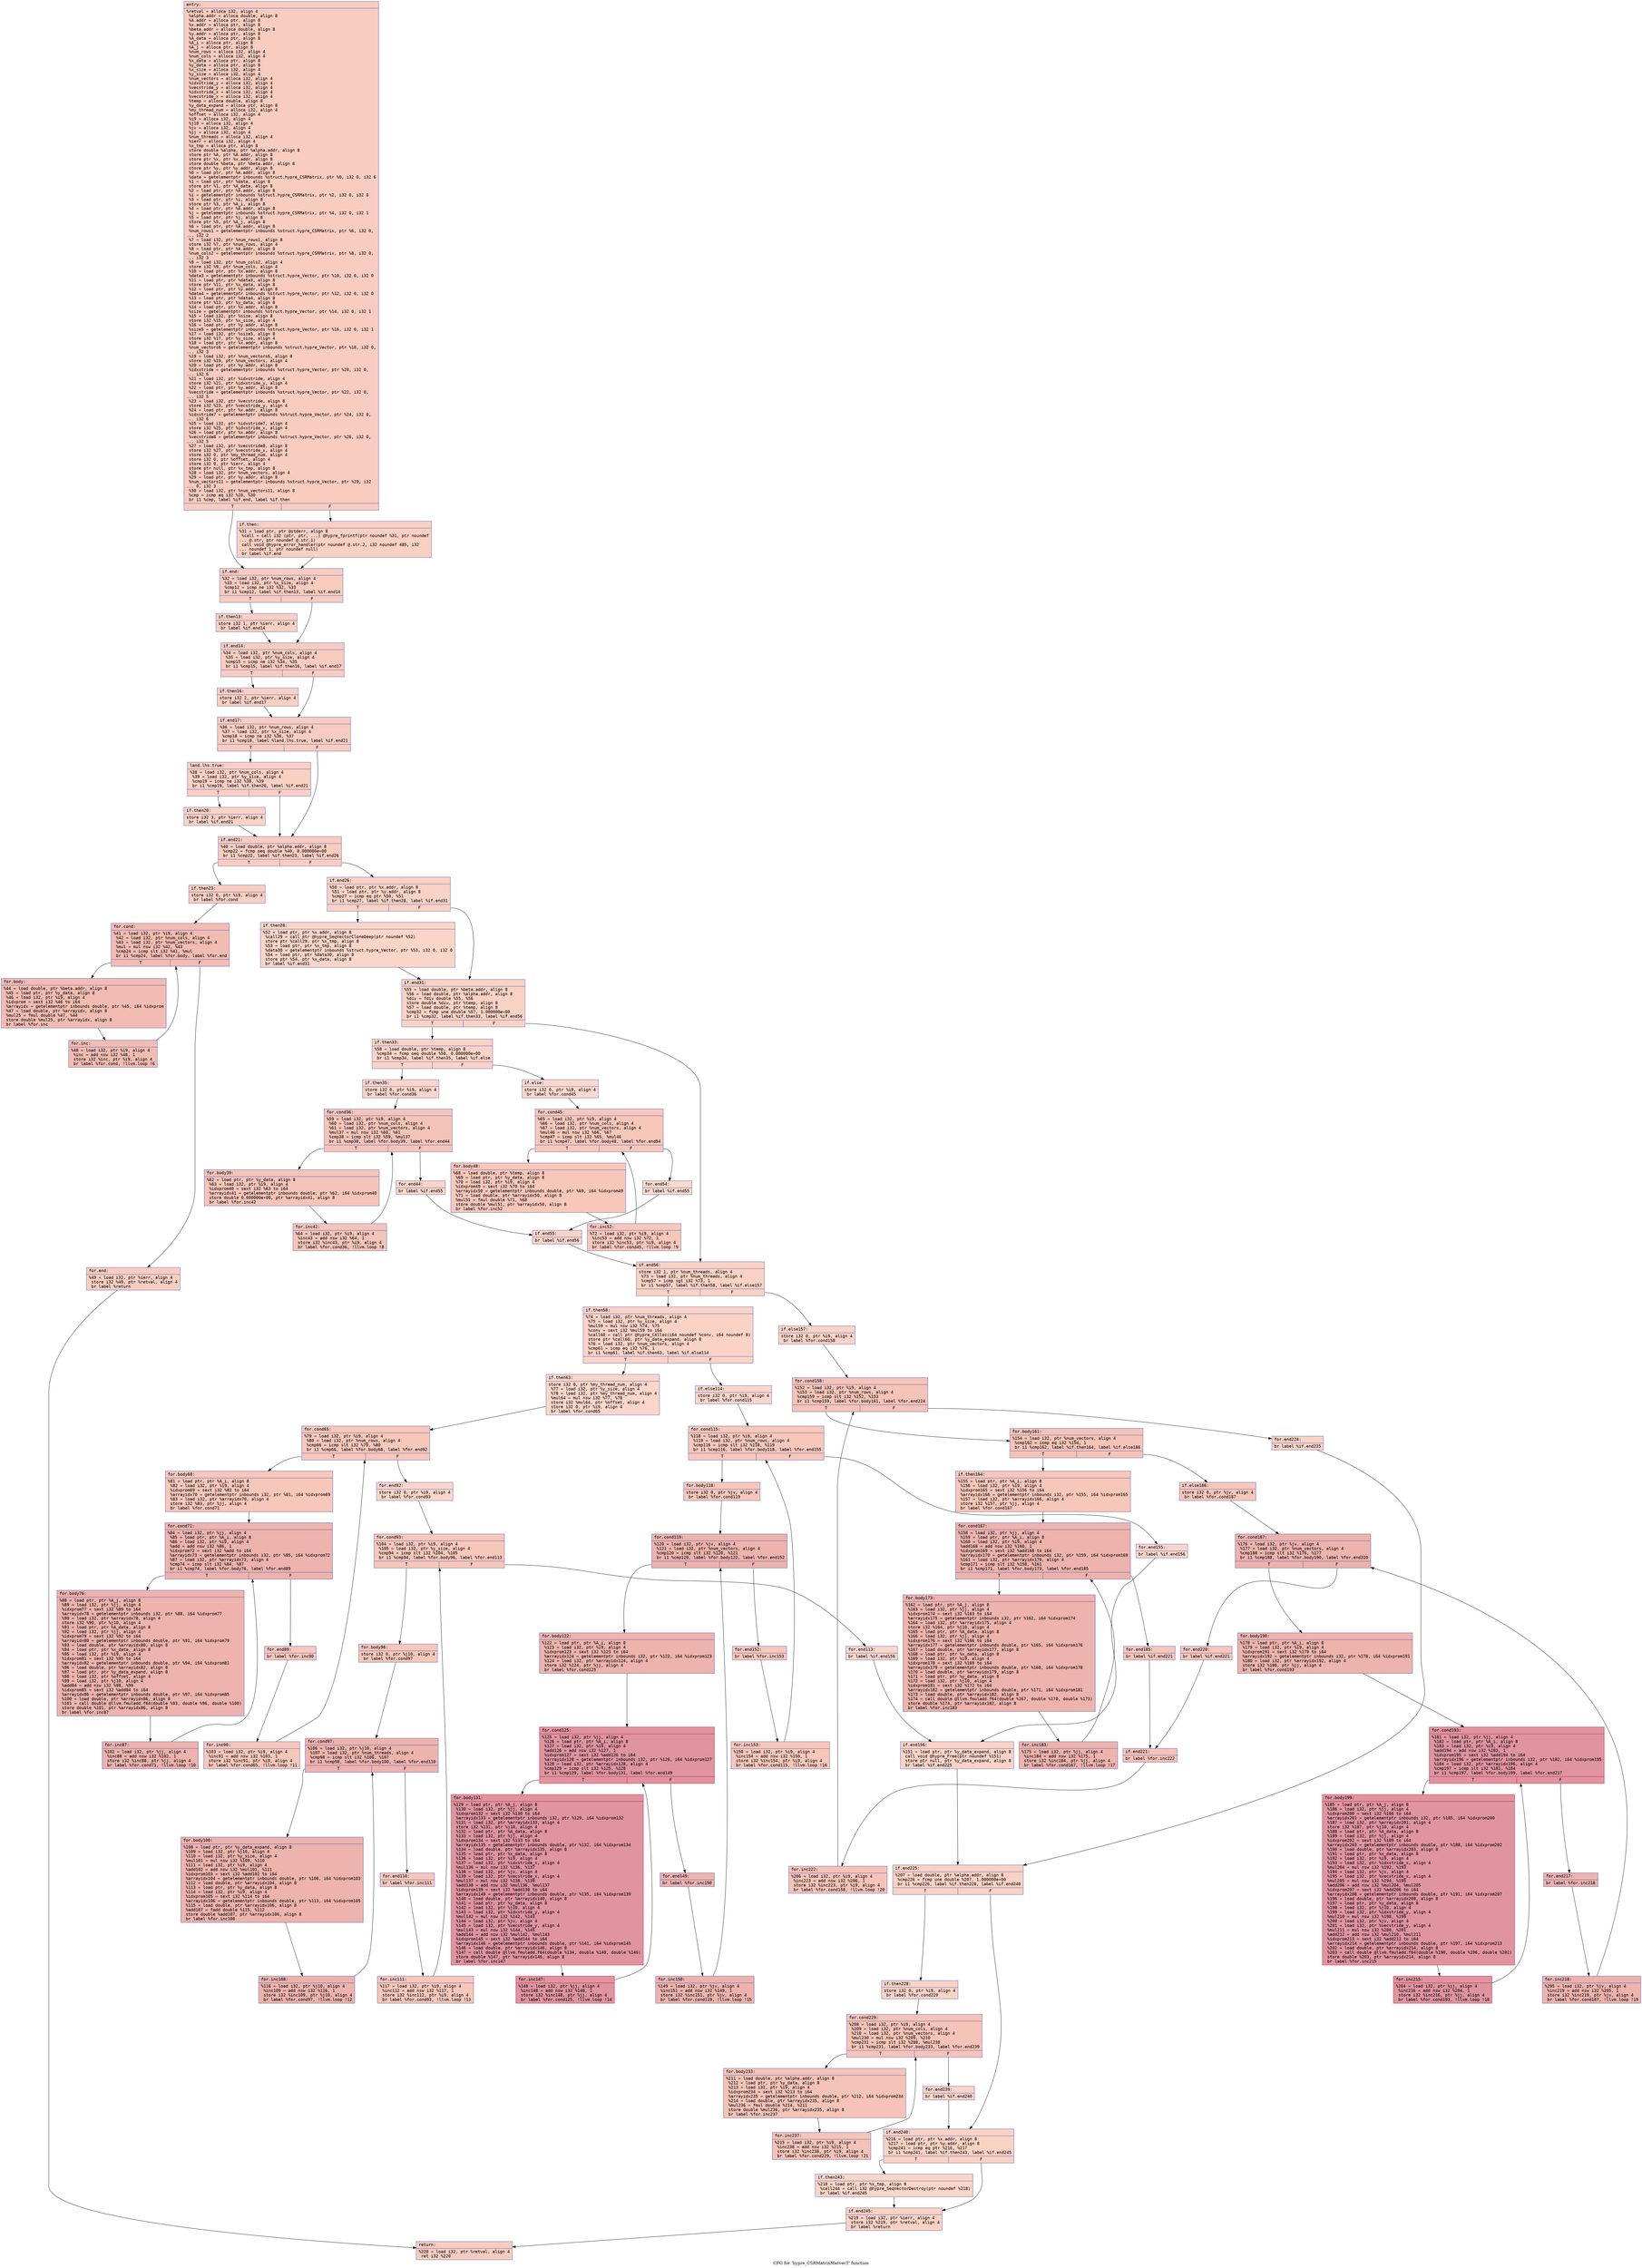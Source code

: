 digraph "CFG for 'hypre_CSRMatrixMatvecT' function" {
	label="CFG for 'hypre_CSRMatrixMatvecT' function";

	Node0x56204961a010 [shape=record,color="#3d50c3ff", style=filled, fillcolor="#f08b6e70" fontname="Courier",label="{entry:\l|  %retval = alloca i32, align 4\l  %alpha.addr = alloca double, align 8\l  %A.addr = alloca ptr, align 8\l  %x.addr = alloca ptr, align 8\l  %beta.addr = alloca double, align 8\l  %y.addr = alloca ptr, align 8\l  %A_data = alloca ptr, align 8\l  %A_i = alloca ptr, align 8\l  %A_j = alloca ptr, align 8\l  %num_rows = alloca i32, align 4\l  %num_cols = alloca i32, align 4\l  %x_data = alloca ptr, align 8\l  %y_data = alloca ptr, align 8\l  %x_size = alloca i32, align 4\l  %y_size = alloca i32, align 4\l  %num_vectors = alloca i32, align 4\l  %idxstride_y = alloca i32, align 4\l  %vecstride_y = alloca i32, align 4\l  %idxstride_x = alloca i32, align 4\l  %vecstride_x = alloca i32, align 4\l  %temp = alloca double, align 8\l  %y_data_expand = alloca ptr, align 8\l  %my_thread_num = alloca i32, align 4\l  %offset = alloca i32, align 4\l  %i9 = alloca i32, align 4\l  %j10 = alloca i32, align 4\l  %jv = alloca i32, align 4\l  %jj = alloca i32, align 4\l  %num_threads = alloca i32, align 4\l  %ierr = alloca i32, align 4\l  %x_tmp = alloca ptr, align 8\l  store double %alpha, ptr %alpha.addr, align 8\l  store ptr %A, ptr %A.addr, align 8\l  store ptr %x, ptr %x.addr, align 8\l  store double %beta, ptr %beta.addr, align 8\l  store ptr %y, ptr %y.addr, align 8\l  %0 = load ptr, ptr %A.addr, align 8\l  %data = getelementptr inbounds %struct.hypre_CSRMatrix, ptr %0, i32 0, i32 6\l  %1 = load ptr, ptr %data, align 8\l  store ptr %1, ptr %A_data, align 8\l  %2 = load ptr, ptr %A.addr, align 8\l  %i = getelementptr inbounds %struct.hypre_CSRMatrix, ptr %2, i32 0, i32 0\l  %3 = load ptr, ptr %i, align 8\l  store ptr %3, ptr %A_i, align 8\l  %4 = load ptr, ptr %A.addr, align 8\l  %j = getelementptr inbounds %struct.hypre_CSRMatrix, ptr %4, i32 0, i32 1\l  %5 = load ptr, ptr %j, align 8\l  store ptr %5, ptr %A_j, align 8\l  %6 = load ptr, ptr %A.addr, align 8\l  %num_rows1 = getelementptr inbounds %struct.hypre_CSRMatrix, ptr %6, i32 0,\l... i32 2\l  %7 = load i32, ptr %num_rows1, align 8\l  store i32 %7, ptr %num_rows, align 4\l  %8 = load ptr, ptr %A.addr, align 8\l  %num_cols2 = getelementptr inbounds %struct.hypre_CSRMatrix, ptr %8, i32 0,\l... i32 3\l  %9 = load i32, ptr %num_cols2, align 4\l  store i32 %9, ptr %num_cols, align 4\l  %10 = load ptr, ptr %x.addr, align 8\l  %data3 = getelementptr inbounds %struct.hypre_Vector, ptr %10, i32 0, i32 0\l  %11 = load ptr, ptr %data3, align 8\l  store ptr %11, ptr %x_data, align 8\l  %12 = load ptr, ptr %y.addr, align 8\l  %data4 = getelementptr inbounds %struct.hypre_Vector, ptr %12, i32 0, i32 0\l  %13 = load ptr, ptr %data4, align 8\l  store ptr %13, ptr %y_data, align 8\l  %14 = load ptr, ptr %x.addr, align 8\l  %size = getelementptr inbounds %struct.hypre_Vector, ptr %14, i32 0, i32 1\l  %15 = load i32, ptr %size, align 8\l  store i32 %15, ptr %x_size, align 4\l  %16 = load ptr, ptr %y.addr, align 8\l  %size5 = getelementptr inbounds %struct.hypre_Vector, ptr %16, i32 0, i32 1\l  %17 = load i32, ptr %size5, align 8\l  store i32 %17, ptr %y_size, align 4\l  %18 = load ptr, ptr %x.addr, align 8\l  %num_vectors6 = getelementptr inbounds %struct.hypre_Vector, ptr %18, i32 0,\l... i32 3\l  %19 = load i32, ptr %num_vectors6, align 8\l  store i32 %19, ptr %num_vectors, align 4\l  %20 = load ptr, ptr %y.addr, align 8\l  %idxstride = getelementptr inbounds %struct.hypre_Vector, ptr %20, i32 0,\l... i32 6\l  %21 = load i32, ptr %idxstride, align 4\l  store i32 %21, ptr %idxstride_y, align 4\l  %22 = load ptr, ptr %y.addr, align 8\l  %vecstride = getelementptr inbounds %struct.hypre_Vector, ptr %22, i32 0,\l... i32 5\l  %23 = load i32, ptr %vecstride, align 8\l  store i32 %23, ptr %vecstride_y, align 4\l  %24 = load ptr, ptr %x.addr, align 8\l  %idxstride7 = getelementptr inbounds %struct.hypre_Vector, ptr %24, i32 0,\l... i32 6\l  %25 = load i32, ptr %idxstride7, align 4\l  store i32 %25, ptr %idxstride_x, align 4\l  %26 = load ptr, ptr %x.addr, align 8\l  %vecstride8 = getelementptr inbounds %struct.hypre_Vector, ptr %26, i32 0,\l... i32 5\l  %27 = load i32, ptr %vecstride8, align 8\l  store i32 %27, ptr %vecstride_x, align 4\l  store i32 0, ptr %my_thread_num, align 4\l  store i32 0, ptr %offset, align 4\l  store i32 0, ptr %ierr, align 4\l  store ptr null, ptr %x_tmp, align 8\l  %28 = load i32, ptr %num_vectors, align 4\l  %29 = load ptr, ptr %y.addr, align 8\l  %num_vectors11 = getelementptr inbounds %struct.hypre_Vector, ptr %29, i32\l... 0, i32 3\l  %30 = load i32, ptr %num_vectors11, align 8\l  %cmp = icmp eq i32 %28, %30\l  br i1 %cmp, label %if.end, label %if.then\l|{<s0>T|<s1>F}}"];
	Node0x56204961a010:s0 -> Node0x56204960bd60[tooltip="entry -> if.end\nProbability 50.00%" ];
	Node0x56204961a010:s1 -> Node0x56204960bdd0[tooltip="entry -> if.then\nProbability 50.00%" ];
	Node0x56204960bdd0 [shape=record,color="#3d50c3ff", style=filled, fillcolor="#f3947570" fontname="Courier",label="{if.then:\l|  %31 = load ptr, ptr @stderr, align 8\l  %call = call i32 (ptr, ptr, ...) @hypre_fprintf(ptr noundef %31, ptr noundef\l... @.str, ptr noundef @.str.1)\l  call void @hypre_error_handler(ptr noundef @.str.2, i32 noundef 485, i32\l... noundef 1, ptr noundef null)\l  br label %if.end\l}"];
	Node0x56204960bdd0 -> Node0x56204960bd60[tooltip="if.then -> if.end\nProbability 100.00%" ];
	Node0x56204960bd60 [shape=record,color="#3d50c3ff", style=filled, fillcolor="#f08b6e70" fontname="Courier",label="{if.end:\l|  %32 = load i32, ptr %num_rows, align 4\l  %33 = load i32, ptr %x_size, align 4\l  %cmp12 = icmp ne i32 %32, %33\l  br i1 %cmp12, label %if.then13, label %if.end14\l|{<s0>T|<s1>F}}"];
	Node0x56204960bd60:s0 -> Node0x56204960c400[tooltip="if.end -> if.then13\nProbability 50.00%" ];
	Node0x56204960bd60:s1 -> Node0x56204960c450[tooltip="if.end -> if.end14\nProbability 50.00%" ];
	Node0x56204960c400 [shape=record,color="#3d50c3ff", style=filled, fillcolor="#f3947570" fontname="Courier",label="{if.then13:\l|  store i32 1, ptr %ierr, align 4\l  br label %if.end14\l}"];
	Node0x56204960c400 -> Node0x56204960c450[tooltip="if.then13 -> if.end14\nProbability 100.00%" ];
	Node0x56204960c450 [shape=record,color="#3d50c3ff", style=filled, fillcolor="#f08b6e70" fontname="Courier",label="{if.end14:\l|  %34 = load i32, ptr %num_cols, align 4\l  %35 = load i32, ptr %y_size, align 4\l  %cmp15 = icmp ne i32 %34, %35\l  br i1 %cmp15, label %if.then16, label %if.end17\l|{<s0>T|<s1>F}}"];
	Node0x56204960c450:s0 -> Node0x56204960c7f0[tooltip="if.end14 -> if.then16\nProbability 50.00%" ];
	Node0x56204960c450:s1 -> Node0x56204960c870[tooltip="if.end14 -> if.end17\nProbability 50.00%" ];
	Node0x56204960c7f0 [shape=record,color="#3d50c3ff", style=filled, fillcolor="#f3947570" fontname="Courier",label="{if.then16:\l|  store i32 2, ptr %ierr, align 4\l  br label %if.end17\l}"];
	Node0x56204960c7f0 -> Node0x56204960c870[tooltip="if.then16 -> if.end17\nProbability 100.00%" ];
	Node0x56204960c870 [shape=record,color="#3d50c3ff", style=filled, fillcolor="#f08b6e70" fontname="Courier",label="{if.end17:\l|  %36 = load i32, ptr %num_rows, align 4\l  %37 = load i32, ptr %x_size, align 4\l  %cmp18 = icmp ne i32 %36, %37\l  br i1 %cmp18, label %land.lhs.true, label %if.end21\l|{<s0>T|<s1>F}}"];
	Node0x56204960c870:s0 -> Node0x56204960cc60[tooltip="if.end17 -> land.lhs.true\nProbability 50.00%" ];
	Node0x56204960c870:s1 -> Node0x56204960cce0[tooltip="if.end17 -> if.end21\nProbability 50.00%" ];
	Node0x56204960cc60 [shape=record,color="#3d50c3ff", style=filled, fillcolor="#f3947570" fontname="Courier",label="{land.lhs.true:\l|  %38 = load i32, ptr %num_cols, align 4\l  %39 = load i32, ptr %y_size, align 4\l  %cmp19 = icmp ne i32 %38, %39\l  br i1 %cmp19, label %if.then20, label %if.end21\l|{<s0>T|<s1>F}}"];
	Node0x56204960cc60:s0 -> Node0x56204960cfc0[tooltip="land.lhs.true -> if.then20\nProbability 50.00%" ];
	Node0x56204960cc60:s1 -> Node0x56204960cce0[tooltip="land.lhs.true -> if.end21\nProbability 50.00%" ];
	Node0x56204960cfc0 [shape=record,color="#3d50c3ff", style=filled, fillcolor="#f59c7d70" fontname="Courier",label="{if.then20:\l|  store i32 3, ptr %ierr, align 4\l  br label %if.end21\l}"];
	Node0x56204960cfc0 -> Node0x56204960cce0[tooltip="if.then20 -> if.end21\nProbability 100.00%" ];
	Node0x56204960cce0 [shape=record,color="#3d50c3ff", style=filled, fillcolor="#f08b6e70" fontname="Courier",label="{if.end21:\l|  %40 = load double, ptr %alpha.addr, align 8\l  %cmp22 = fcmp oeq double %40, 0.000000e+00\l  br i1 %cmp22, label %if.then23, label %if.end26\l|{<s0>T|<s1>F}}"];
	Node0x56204960cce0:s0 -> Node0x56204960d330[tooltip="if.end21 -> if.then23\nProbability 62.50%" ];
	Node0x56204960cce0:s1 -> Node0x56204960d3b0[tooltip="if.end21 -> if.end26\nProbability 37.50%" ];
	Node0x56204960d330 [shape=record,color="#3d50c3ff", style=filled, fillcolor="#f2907270" fontname="Courier",label="{if.then23:\l|  store i32 0, ptr %i9, align 4\l  br label %for.cond\l}"];
	Node0x56204960d330 -> Node0x56204960d580[tooltip="if.then23 -> for.cond\nProbability 100.00%" ];
	Node0x56204960d580 [shape=record,color="#3d50c3ff", style=filled, fillcolor="#e1675170" fontname="Courier",label="{for.cond:\l|  %41 = load i32, ptr %i9, align 4\l  %42 = load i32, ptr %num_cols, align 4\l  %43 = load i32, ptr %num_vectors, align 4\l  %mul = mul nsw i32 %42, %43\l  %cmp24 = icmp slt i32 %41, %mul\l  br i1 %cmp24, label %for.body, label %for.end\l|{<s0>T|<s1>F}}"];
	Node0x56204960d580:s0 -> Node0x56204960d950[tooltip="for.cond -> for.body\nProbability 96.88%" ];
	Node0x56204960d580:s1 -> Node0x56204960d9d0[tooltip="for.cond -> for.end\nProbability 3.12%" ];
	Node0x56204960d950 [shape=record,color="#3d50c3ff", style=filled, fillcolor="#e1675170" fontname="Courier",label="{for.body:\l|  %44 = load double, ptr %beta.addr, align 8\l  %45 = load ptr, ptr %y_data, align 8\l  %46 = load i32, ptr %i9, align 4\l  %idxprom = sext i32 %46 to i64\l  %arrayidx = getelementptr inbounds double, ptr %45, i64 %idxprom\l  %47 = load double, ptr %arrayidx, align 8\l  %mul25 = fmul double %47, %44\l  store double %mul25, ptr %arrayidx, align 8\l  br label %for.inc\l}"];
	Node0x56204960d950 -> Node0x56204960e7b0[tooltip="for.body -> for.inc\nProbability 100.00%" ];
	Node0x56204960e7b0 [shape=record,color="#3d50c3ff", style=filled, fillcolor="#e1675170" fontname="Courier",label="{for.inc:\l|  %48 = load i32, ptr %i9, align 4\l  %inc = add nsw i32 %48, 1\l  store i32 %inc, ptr %i9, align 4\l  br label %for.cond, !llvm.loop !6\l}"];
	Node0x56204960e7b0 -> Node0x56204960d580[tooltip="for.inc -> for.cond\nProbability 100.00%" ];
	Node0x56204960d9d0 [shape=record,color="#3d50c3ff", style=filled, fillcolor="#f2907270" fontname="Courier",label="{for.end:\l|  %49 = load i32, ptr %ierr, align 4\l  store i32 %49, ptr %retval, align 4\l  br label %return\l}"];
	Node0x56204960d9d0 -> Node0x56204960ec80[tooltip="for.end -> return\nProbability 100.00%" ];
	Node0x56204960d3b0 [shape=record,color="#3d50c3ff", style=filled, fillcolor="#f4987a70" fontname="Courier",label="{if.end26:\l|  %50 = load ptr, ptr %x.addr, align 8\l  %51 = load ptr, ptr %y.addr, align 8\l  %cmp27 = icmp eq ptr %50, %51\l  br i1 %cmp27, label %if.then28, label %if.end31\l|{<s0>T|<s1>F}}"];
	Node0x56204960d3b0:s0 -> Node0x56204960ef10[tooltip="if.end26 -> if.then28\nProbability 37.50%" ];
	Node0x56204960d3b0:s1 -> Node0x56204960ef90[tooltip="if.end26 -> if.end31\nProbability 62.50%" ];
	Node0x56204960ef10 [shape=record,color="#3d50c3ff", style=filled, fillcolor="#f5a08170" fontname="Courier",label="{if.then28:\l|  %52 = load ptr, ptr %x.addr, align 8\l  %call29 = call ptr @hypre_SeqVectorCloneDeep(ptr noundef %52)\l  store ptr %call29, ptr %x_tmp, align 8\l  %53 = load ptr, ptr %x_tmp, align 8\l  %data30 = getelementptr inbounds %struct.hypre_Vector, ptr %53, i32 0, i32 0\l  %54 = load ptr, ptr %data30, align 8\l  store ptr %54, ptr %x_data, align 8\l  br label %if.end31\l}"];
	Node0x56204960ef10 -> Node0x56204960ef90[tooltip="if.then28 -> if.end31\nProbability 100.00%" ];
	Node0x56204960ef90 [shape=record,color="#3d50c3ff", style=filled, fillcolor="#f4987a70" fontname="Courier",label="{if.end31:\l|  %55 = load double, ptr %beta.addr, align 8\l  %56 = load double, ptr %alpha.addr, align 8\l  %div = fdiv double %55, %56\l  store double %div, ptr %temp, align 8\l  %57 = load double, ptr %temp, align 8\l  %cmp32 = fcmp une double %57, 1.000000e+00\l  br i1 %cmp32, label %if.then33, label %if.end56\l|{<s0>T|<s1>F}}"];
	Node0x56204960ef90:s0 -> Node0x5620495f1590[tooltip="if.end31 -> if.then33\nProbability 62.50%" ];
	Node0x56204960ef90:s1 -> Node0x5620495de870[tooltip="if.end31 -> if.end56\nProbability 37.50%" ];
	Node0x5620495f1590 [shape=record,color="#3d50c3ff", style=filled, fillcolor="#f59c7d70" fontname="Courier",label="{if.then33:\l|  %58 = load double, ptr %temp, align 8\l  %cmp34 = fcmp oeq double %58, 0.000000e+00\l  br i1 %cmp34, label %if.then35, label %if.else\l|{<s0>T|<s1>F}}"];
	Node0x5620495f1590:s0 -> Node0x5620495dea30[tooltip="if.then33 -> if.then35\nProbability 62.50%" ];
	Node0x5620495f1590:s1 -> Node0x5620495f0f10[tooltip="if.then33 -> if.else\nProbability 37.50%" ];
	Node0x5620495dea30 [shape=record,color="#3d50c3ff", style=filled, fillcolor="#f5a08170" fontname="Courier",label="{if.then35:\l|  store i32 0, ptr %i9, align 4\l  br label %for.cond36\l}"];
	Node0x5620495dea30 -> Node0x5620496390c0[tooltip="if.then35 -> for.cond36\nProbability 100.00%" ];
	Node0x5620496390c0 [shape=record,color="#3d50c3ff", style=filled, fillcolor="#e97a5f70" fontname="Courier",label="{for.cond36:\l|  %59 = load i32, ptr %i9, align 4\l  %60 = load i32, ptr %num_cols, align 4\l  %61 = load i32, ptr %num_vectors, align 4\l  %mul37 = mul nsw i32 %60, %61\l  %cmp38 = icmp slt i32 %59, %mul37\l  br i1 %cmp38, label %for.body39, label %for.end44\l|{<s0>T|<s1>F}}"];
	Node0x5620496390c0:s0 -> Node0x562049639490[tooltip="for.cond36 -> for.body39\nProbability 96.88%" ];
	Node0x5620496390c0:s1 -> Node0x562049630030[tooltip="for.cond36 -> for.end44\nProbability 3.12%" ];
	Node0x562049639490 [shape=record,color="#3d50c3ff", style=filled, fillcolor="#e97a5f70" fontname="Courier",label="{for.body39:\l|  %62 = load ptr, ptr %y_data, align 8\l  %63 = load i32, ptr %i9, align 4\l  %idxprom40 = sext i32 %63 to i64\l  %arrayidx41 = getelementptr inbounds double, ptr %62, i64 %idxprom40\l  store double 0.000000e+00, ptr %arrayidx41, align 8\l  br label %for.inc42\l}"];
	Node0x562049639490 -> Node0x562049630470[tooltip="for.body39 -> for.inc42\nProbability 100.00%" ];
	Node0x562049630470 [shape=record,color="#3d50c3ff", style=filled, fillcolor="#e97a5f70" fontname="Courier",label="{for.inc42:\l|  %64 = load i32, ptr %i9, align 4\l  %inc43 = add nsw i32 %64, 1\l  store i32 %inc43, ptr %i9, align 4\l  br label %for.cond36, !llvm.loop !8\l}"];
	Node0x562049630470 -> Node0x5620496390c0[tooltip="for.inc42 -> for.cond36\nProbability 100.00%" ];
	Node0x562049630030 [shape=record,color="#3d50c3ff", style=filled, fillcolor="#f5a08170" fontname="Courier",label="{for.end44:\l|  br label %if.end55\l}"];
	Node0x562049630030 -> Node0x56204963a3e0[tooltip="for.end44 -> if.end55\nProbability 100.00%" ];
	Node0x5620495f0f10 [shape=record,color="#3d50c3ff", style=filled, fillcolor="#f7a88970" fontname="Courier",label="{if.else:\l|  store i32 0, ptr %i9, align 4\l  br label %for.cond45\l}"];
	Node0x5620495f0f10 -> Node0x56204963a570[tooltip="if.else -> for.cond45\nProbability 100.00%" ];
	Node0x56204963a570 [shape=record,color="#3d50c3ff", style=filled, fillcolor="#ec7f6370" fontname="Courier",label="{for.cond45:\l|  %65 = load i32, ptr %i9, align 4\l  %66 = load i32, ptr %num_cols, align 4\l  %67 = load i32, ptr %num_vectors, align 4\l  %mul46 = mul nsw i32 %66, %67\l  %cmp47 = icmp slt i32 %65, %mul46\l  br i1 %cmp47, label %for.body48, label %for.end54\l|{<s0>T|<s1>F}}"];
	Node0x56204963a570:s0 -> Node0x56204963a940[tooltip="for.cond45 -> for.body48\nProbability 96.88%" ];
	Node0x56204963a570:s1 -> Node0x56204963a9c0[tooltip="for.cond45 -> for.end54\nProbability 3.12%" ];
	Node0x56204963a940 [shape=record,color="#3d50c3ff", style=filled, fillcolor="#ec7f6370" fontname="Courier",label="{for.body48:\l|  %68 = load double, ptr %temp, align 8\l  %69 = load ptr, ptr %y_data, align 8\l  %70 = load i32, ptr %i9, align 4\l  %idxprom49 = sext i32 %70 to i64\l  %arrayidx50 = getelementptr inbounds double, ptr %69, i64 %idxprom49\l  %71 = load double, ptr %arrayidx50, align 8\l  %mul51 = fmul double %71, %68\l  store double %mul51, ptr %arrayidx50, align 8\l  br label %for.inc52\l}"];
	Node0x56204963a940 -> Node0x56204963afb0[tooltip="for.body48 -> for.inc52\nProbability 100.00%" ];
	Node0x56204963afb0 [shape=record,color="#3d50c3ff", style=filled, fillcolor="#ec7f6370" fontname="Courier",label="{for.inc52:\l|  %72 = load i32, ptr %i9, align 4\l  %inc53 = add nsw i32 %72, 1\l  store i32 %inc53, ptr %i9, align 4\l  br label %for.cond45, !llvm.loop !9\l}"];
	Node0x56204963afb0 -> Node0x56204963a570[tooltip="for.inc52 -> for.cond45\nProbability 100.00%" ];
	Node0x56204963a9c0 [shape=record,color="#3d50c3ff", style=filled, fillcolor="#f7a88970" fontname="Courier",label="{for.end54:\l|  br label %if.end55\l}"];
	Node0x56204963a9c0 -> Node0x56204963a3e0[tooltip="for.end54 -> if.end55\nProbability 100.00%" ];
	Node0x56204963a3e0 [shape=record,color="#3d50c3ff", style=filled, fillcolor="#f59c7d70" fontname="Courier",label="{if.end55:\l|  br label %if.end56\l}"];
	Node0x56204963a3e0 -> Node0x5620495de870[tooltip="if.end55 -> if.end56\nProbability 100.00%" ];
	Node0x5620495de870 [shape=record,color="#3d50c3ff", style=filled, fillcolor="#f4987a70" fontname="Courier",label="{if.end56:\l|  store i32 1, ptr %num_threads, align 4\l  %73 = load i32, ptr %num_threads, align 4\l  %cmp57 = icmp sgt i32 %73, 1\l  br i1 %cmp57, label %if.then58, label %if.else157\l|{<s0>T|<s1>F}}"];
	Node0x5620495de870:s0 -> Node0x56204963b6e0[tooltip="if.end56 -> if.then58\nProbability 50.00%" ];
	Node0x5620495de870:s1 -> Node0x56204963b760[tooltip="if.end56 -> if.else157\nProbability 50.00%" ];
	Node0x56204963b6e0 [shape=record,color="#3d50c3ff", style=filled, fillcolor="#f59c7d70" fontname="Courier",label="{if.then58:\l|  %74 = load i32, ptr %num_threads, align 4\l  %75 = load i32, ptr %y_size, align 4\l  %mul59 = mul nsw i32 %74, %75\l  %conv = sext i32 %mul59 to i64\l  %call60 = call ptr @hypre_CAlloc(i64 noundef %conv, i64 noundef 8)\l  store ptr %call60, ptr %y_data_expand, align 8\l  %76 = load i32, ptr %num_vectors, align 4\l  %cmp61 = icmp eq i32 %76, 1\l  br i1 %cmp61, label %if.then63, label %if.else114\l|{<s0>T|<s1>F}}"];
	Node0x56204963b6e0:s0 -> Node0x56204963be80[tooltip="if.then58 -> if.then63\nProbability 50.00%" ];
	Node0x56204963b6e0:s1 -> Node0x56204963bf00[tooltip="if.then58 -> if.else114\nProbability 50.00%" ];
	Node0x56204963be80 [shape=record,color="#3d50c3ff", style=filled, fillcolor="#f6a38570" fontname="Courier",label="{if.then63:\l|  store i32 0, ptr %my_thread_num, align 4\l  %77 = load i32, ptr %y_size, align 4\l  %78 = load i32, ptr %my_thread_num, align 4\l  %mul64 = mul nsw i32 %77, %78\l  store i32 %mul64, ptr %offset, align 4\l  store i32 0, ptr %i9, align 4\l  br label %for.cond65\l}"];
	Node0x56204963be80 -> Node0x56204963c3c0[tooltip="if.then63 -> for.cond65\nProbability 100.00%" ];
	Node0x56204963c3c0 [shape=record,color="#3d50c3ff", style=filled, fillcolor="#ec7f6370" fontname="Courier",label="{for.cond65:\l|  %79 = load i32, ptr %i9, align 4\l  %80 = load i32, ptr %num_rows, align 4\l  %cmp66 = icmp slt i32 %79, %80\l  br i1 %cmp66, label %for.body68, label %for.end92\l|{<s0>T|<s1>F}}"];
	Node0x56204963c3c0:s0 -> Node0x56204963c660[tooltip="for.cond65 -> for.body68\nProbability 96.88%" ];
	Node0x56204963c3c0:s1 -> Node0x56204963c6e0[tooltip="for.cond65 -> for.end92\nProbability 3.12%" ];
	Node0x56204963c660 [shape=record,color="#3d50c3ff", style=filled, fillcolor="#ec7f6370" fontname="Courier",label="{for.body68:\l|  %81 = load ptr, ptr %A_i, align 8\l  %82 = load i32, ptr %i9, align 4\l  %idxprom69 = sext i32 %82 to i64\l  %arrayidx70 = getelementptr inbounds i32, ptr %81, i64 %idxprom69\l  %83 = load i32, ptr %arrayidx70, align 4\l  store i32 %83, ptr %jj, align 4\l  br label %for.cond71\l}"];
	Node0x56204963c660 -> Node0x56204963cba0[tooltip="for.body68 -> for.cond71\nProbability 100.00%" ];
	Node0x56204963cba0 [shape=record,color="#3d50c3ff", style=filled, fillcolor="#d6524470" fontname="Courier",label="{for.cond71:\l|  %84 = load i32, ptr %jj, align 4\l  %85 = load ptr, ptr %A_i, align 8\l  %86 = load i32, ptr %i9, align 4\l  %add = add nsw i32 %86, 1\l  %idxprom72 = sext i32 %add to i64\l  %arrayidx73 = getelementptr inbounds i32, ptr %85, i64 %idxprom72\l  %87 = load i32, ptr %arrayidx73, align 4\l  %cmp74 = icmp slt i32 %84, %87\l  br i1 %cmp74, label %for.body76, label %for.end89\l|{<s0>T|<s1>F}}"];
	Node0x56204963cba0:s0 -> Node0x56204963d160[tooltip="for.cond71 -> for.body76\nProbability 96.88%" ];
	Node0x56204963cba0:s1 -> Node0x56204963d1e0[tooltip="for.cond71 -> for.end89\nProbability 3.12%" ];
	Node0x56204963d160 [shape=record,color="#3d50c3ff", style=filled, fillcolor="#d6524470" fontname="Courier",label="{for.body76:\l|  %88 = load ptr, ptr %A_j, align 8\l  %89 = load i32, ptr %jj, align 4\l  %idxprom77 = sext i32 %89 to i64\l  %arrayidx78 = getelementptr inbounds i32, ptr %88, i64 %idxprom77\l  %90 = load i32, ptr %arrayidx78, align 4\l  store i32 %90, ptr %j10, align 4\l  %91 = load ptr, ptr %A_data, align 8\l  %92 = load i32, ptr %jj, align 4\l  %idxprom79 = sext i32 %92 to i64\l  %arrayidx80 = getelementptr inbounds double, ptr %91, i64 %idxprom79\l  %93 = load double, ptr %arrayidx80, align 8\l  %94 = load ptr, ptr %x_data, align 8\l  %95 = load i32, ptr %i9, align 4\l  %idxprom81 = sext i32 %95 to i64\l  %arrayidx82 = getelementptr inbounds double, ptr %94, i64 %idxprom81\l  %96 = load double, ptr %arrayidx82, align 8\l  %97 = load ptr, ptr %y_data_expand, align 8\l  %98 = load i32, ptr %offset, align 4\l  %99 = load i32, ptr %j10, align 4\l  %add84 = add nsw i32 %98, %99\l  %idxprom85 = sext i32 %add84 to i64\l  %arrayidx86 = getelementptr inbounds double, ptr %97, i64 %idxprom85\l  %100 = load double, ptr %arrayidx86, align 8\l  %101 = call double @llvm.fmuladd.f64(double %93, double %96, double %100)\l  store double %101, ptr %arrayidx86, align 8\l  br label %for.inc87\l}"];
	Node0x56204963d160 -> Node0x56204960e5f0[tooltip="for.body76 -> for.inc87\nProbability 100.00%" ];
	Node0x56204960e5f0 [shape=record,color="#3d50c3ff", style=filled, fillcolor="#d6524470" fontname="Courier",label="{for.inc87:\l|  %102 = load i32, ptr %jj, align 4\l  %inc88 = add nsw i32 %102, 1\l  store i32 %inc88, ptr %jj, align 4\l  br label %for.cond71, !llvm.loop !10\l}"];
	Node0x56204960e5f0 -> Node0x56204963cba0[tooltip="for.inc87 -> for.cond71\nProbability 100.00%" ];
	Node0x56204963d1e0 [shape=record,color="#3d50c3ff", style=filled, fillcolor="#ec7f6370" fontname="Courier",label="{for.end89:\l|  br label %for.inc90\l}"];
	Node0x56204963d1e0 -> Node0x56204963ee80[tooltip="for.end89 -> for.inc90\nProbability 100.00%" ];
	Node0x56204963ee80 [shape=record,color="#3d50c3ff", style=filled, fillcolor="#ec7f6370" fontname="Courier",label="{for.inc90:\l|  %103 = load i32, ptr %i9, align 4\l  %inc91 = add nsw i32 %103, 1\l  store i32 %inc91, ptr %i9, align 4\l  br label %for.cond65, !llvm.loop !11\l}"];
	Node0x56204963ee80 -> Node0x56204963c3c0[tooltip="for.inc90 -> for.cond65\nProbability 100.00%" ];
	Node0x56204963c6e0 [shape=record,color="#3d50c3ff", style=filled, fillcolor="#f6a38570" fontname="Courier",label="{for.end92:\l|  store i32 0, ptr %i9, align 4\l  br label %for.cond93\l}"];
	Node0x56204963c6e0 -> Node0x56204963f350[tooltip="for.end92 -> for.cond93\nProbability 100.00%" ];
	Node0x56204963f350 [shape=record,color="#3d50c3ff", style=filled, fillcolor="#ec7f6370" fontname="Courier",label="{for.cond93:\l|  %104 = load i32, ptr %i9, align 4\l  %105 = load i32, ptr %y_size, align 4\l  %cmp94 = icmp slt i32 %104, %105\l  br i1 %cmp94, label %for.body96, label %for.end113\l|{<s0>T|<s1>F}}"];
	Node0x56204963f350:s0 -> Node0x56204963f5d0[tooltip="for.cond93 -> for.body96\nProbability 96.88%" ];
	Node0x56204963f350:s1 -> Node0x56204963f650[tooltip="for.cond93 -> for.end113\nProbability 3.12%" ];
	Node0x56204963f5d0 [shape=record,color="#3d50c3ff", style=filled, fillcolor="#ec7f6370" fontname="Courier",label="{for.body96:\l|  store i32 0, ptr %j10, align 4\l  br label %for.cond97\l}"];
	Node0x56204963f5d0 -> Node0x56204963f820[tooltip="for.body96 -> for.cond97\nProbability 100.00%" ];
	Node0x56204963f820 [shape=record,color="#3d50c3ff", style=filled, fillcolor="#d6524470" fontname="Courier",label="{for.cond97:\l|  %106 = load i32, ptr %j10, align 4\l  %107 = load i32, ptr %num_threads, align 4\l  %cmp98 = icmp slt i32 %106, %107\l  br i1 %cmp98, label %for.body100, label %for.end110\l|{<s0>T|<s1>F}}"];
	Node0x56204963f820:s0 -> Node0x56204963fac0[tooltip="for.cond97 -> for.body100\nProbability 96.88%" ];
	Node0x56204963f820:s1 -> Node0x56204963fb40[tooltip="for.cond97 -> for.end110\nProbability 3.12%" ];
	Node0x56204963fac0 [shape=record,color="#3d50c3ff", style=filled, fillcolor="#d6524470" fontname="Courier",label="{for.body100:\l|  %108 = load ptr, ptr %y_data_expand, align 8\l  %109 = load i32, ptr %j10, align 4\l  %110 = load i32, ptr %y_size, align 4\l  %mul101 = mul nsw i32 %109, %110\l  %111 = load i32, ptr %i9, align 4\l  %add102 = add nsw i32 %mul101, %111\l  %idxprom103 = sext i32 %add102 to i64\l  %arrayidx104 = getelementptr inbounds double, ptr %108, i64 %idxprom103\l  %112 = load double, ptr %arrayidx104, align 8\l  %113 = load ptr, ptr %y_data, align 8\l  %114 = load i32, ptr %i9, align 4\l  %idxprom105 = sext i32 %114 to i64\l  %arrayidx106 = getelementptr inbounds double, ptr %113, i64 %idxprom105\l  %115 = load double, ptr %arrayidx106, align 8\l  %add107 = fadd double %115, %112\l  store double %add107, ptr %arrayidx106, align 8\l  br label %for.inc108\l}"];
	Node0x56204963fac0 -> Node0x562049640600[tooltip="for.body100 -> for.inc108\nProbability 100.00%" ];
	Node0x562049640600 [shape=record,color="#3d50c3ff", style=filled, fillcolor="#d6524470" fontname="Courier",label="{for.inc108:\l|  %116 = load i32, ptr %j10, align 4\l  %inc109 = add nsw i32 %116, 1\l  store i32 %inc109, ptr %j10, align 4\l  br label %for.cond97, !llvm.loop !12\l}"];
	Node0x562049640600 -> Node0x56204963f820[tooltip="for.inc108 -> for.cond97\nProbability 100.00%" ];
	Node0x56204963fb40 [shape=record,color="#3d50c3ff", style=filled, fillcolor="#ec7f6370" fontname="Courier",label="{for.end110:\l|  br label %for.inc111\l}"];
	Node0x56204963fb40 -> Node0x562049640a80[tooltip="for.end110 -> for.inc111\nProbability 100.00%" ];
	Node0x562049640a80 [shape=record,color="#3d50c3ff", style=filled, fillcolor="#ec7f6370" fontname="Courier",label="{for.inc111:\l|  %117 = load i32, ptr %i9, align 4\l  %inc112 = add nsw i32 %117, 1\l  store i32 %inc112, ptr %i9, align 4\l  br label %for.cond93, !llvm.loop !13\l}"];
	Node0x562049640a80 -> Node0x56204963f350[tooltip="for.inc111 -> for.cond93\nProbability 100.00%" ];
	Node0x56204963f650 [shape=record,color="#3d50c3ff", style=filled, fillcolor="#f6a38570" fontname="Courier",label="{for.end113:\l|  br label %if.end156\l}"];
	Node0x56204963f650 -> Node0x562049640f00[tooltip="for.end113 -> if.end156\nProbability 100.00%" ];
	Node0x56204963bf00 [shape=record,color="#3d50c3ff", style=filled, fillcolor="#f6a38570" fontname="Courier",label="{if.else114:\l|  store i32 0, ptr %i9, align 4\l  br label %for.cond115\l}"];
	Node0x56204963bf00 -> Node0x562049641090[tooltip="if.else114 -> for.cond115\nProbability 100.00%" ];
	Node0x562049641090 [shape=record,color="#3d50c3ff", style=filled, fillcolor="#ec7f6370" fontname="Courier",label="{for.cond115:\l|  %118 = load i32, ptr %i9, align 4\l  %119 = load i32, ptr %num_rows, align 4\l  %cmp116 = icmp slt i32 %118, %119\l  br i1 %cmp116, label %for.body118, label %for.end155\l|{<s0>T|<s1>F}}"];
	Node0x562049641090:s0 -> Node0x562049641330[tooltip="for.cond115 -> for.body118\nProbability 96.88%" ];
	Node0x562049641090:s1 -> Node0x5620496413b0[tooltip="for.cond115 -> for.end155\nProbability 3.12%" ];
	Node0x562049641330 [shape=record,color="#3d50c3ff", style=filled, fillcolor="#ec7f6370" fontname="Courier",label="{for.body118:\l|  store i32 0, ptr %jv, align 4\l  br label %for.cond119\l}"];
	Node0x562049641330 -> Node0x562049641580[tooltip="for.body118 -> for.cond119\nProbability 100.00%" ];
	Node0x562049641580 [shape=record,color="#3d50c3ff", style=filled, fillcolor="#d6524470" fontname="Courier",label="{for.cond119:\l|  %120 = load i32, ptr %jv, align 4\l  %121 = load i32, ptr %num_vectors, align 4\l  %cmp120 = icmp slt i32 %120, %121\l  br i1 %cmp120, label %for.body122, label %for.end152\l|{<s0>T|<s1>F}}"];
	Node0x562049641580:s0 -> Node0x562049641820[tooltip="for.cond119 -> for.body122\nProbability 96.88%" ];
	Node0x562049641580:s1 -> Node0x5620496418a0[tooltip="for.cond119 -> for.end152\nProbability 3.12%" ];
	Node0x562049641820 [shape=record,color="#3d50c3ff", style=filled, fillcolor="#d6524470" fontname="Courier",label="{for.body122:\l|  %122 = load ptr, ptr %A_i, align 8\l  %123 = load i32, ptr %i9, align 4\l  %idxprom123 = sext i32 %123 to i64\l  %arrayidx124 = getelementptr inbounds i32, ptr %122, i64 %idxprom123\l  %124 = load i32, ptr %arrayidx124, align 4\l  store i32 %124, ptr %jj, align 4\l  br label %for.cond125\l}"];
	Node0x562049641820 -> Node0x562049641d60[tooltip="for.body122 -> for.cond125\nProbability 100.00%" ];
	Node0x562049641d60 [shape=record,color="#b70d28ff", style=filled, fillcolor="#b70d2870" fontname="Courier",label="{for.cond125:\l|  %125 = load i32, ptr %jj, align 4\l  %126 = load ptr, ptr %A_i, align 8\l  %127 = load i32, ptr %i9, align 4\l  %add126 = add nsw i32 %127, 1\l  %idxprom127 = sext i32 %add126 to i64\l  %arrayidx128 = getelementptr inbounds i32, ptr %126, i64 %idxprom127\l  %128 = load i32, ptr %arrayidx128, align 4\l  %cmp129 = icmp slt i32 %125, %128\l  br i1 %cmp129, label %for.body131, label %for.end149\l|{<s0>T|<s1>F}}"];
	Node0x562049641d60:s0 -> Node0x562049642320[tooltip="for.cond125 -> for.body131\nProbability 96.88%" ];
	Node0x562049641d60:s1 -> Node0x5620496423a0[tooltip="for.cond125 -> for.end149\nProbability 3.12%" ];
	Node0x562049642320 [shape=record,color="#b70d28ff", style=filled, fillcolor="#b70d2870" fontname="Courier",label="{for.body131:\l|  %129 = load ptr, ptr %A_j, align 8\l  %130 = load i32, ptr %jj, align 4\l  %idxprom132 = sext i32 %130 to i64\l  %arrayidx133 = getelementptr inbounds i32, ptr %129, i64 %idxprom132\l  %131 = load i32, ptr %arrayidx133, align 4\l  store i32 %131, ptr %j10, align 4\l  %132 = load ptr, ptr %A_data, align 8\l  %133 = load i32, ptr %jj, align 4\l  %idxprom134 = sext i32 %133 to i64\l  %arrayidx135 = getelementptr inbounds double, ptr %132, i64 %idxprom134\l  %134 = load double, ptr %arrayidx135, align 8\l  %135 = load ptr, ptr %x_data, align 8\l  %136 = load i32, ptr %i9, align 4\l  %137 = load i32, ptr %idxstride_x, align 4\l  %mul136 = mul nsw i32 %136, %137\l  %138 = load i32, ptr %jv, align 4\l  %139 = load i32, ptr %vecstride_x, align 4\l  %mul137 = mul nsw i32 %138, %139\l  %add138 = add nsw i32 %mul136, %mul137\l  %idxprom139 = sext i32 %add138 to i64\l  %arrayidx140 = getelementptr inbounds double, ptr %135, i64 %idxprom139\l  %140 = load double, ptr %arrayidx140, align 8\l  %141 = load ptr, ptr %y_data, align 8\l  %142 = load i32, ptr %j10, align 4\l  %143 = load i32, ptr %idxstride_y, align 4\l  %mul142 = mul nsw i32 %142, %143\l  %144 = load i32, ptr %jv, align 4\l  %145 = load i32, ptr %vecstride_y, align 4\l  %mul143 = mul nsw i32 %144, %145\l  %add144 = add nsw i32 %mul142, %mul143\l  %idxprom145 = sext i32 %add144 to i64\l  %arrayidx146 = getelementptr inbounds double, ptr %141, i64 %idxprom145\l  %146 = load double, ptr %arrayidx146, align 8\l  %147 = call double @llvm.fmuladd.f64(double %134, double %140, double %146)\l  store double %147, ptr %arrayidx146, align 8\l  br label %for.inc147\l}"];
	Node0x562049642320 -> Node0x562049639ff0[tooltip="for.body131 -> for.inc147\nProbability 100.00%" ];
	Node0x562049639ff0 [shape=record,color="#b70d28ff", style=filled, fillcolor="#b70d2870" fontname="Courier",label="{for.inc147:\l|  %148 = load i32, ptr %jj, align 4\l  %inc148 = add nsw i32 %148, 1\l  store i32 %inc148, ptr %jj, align 4\l  br label %for.cond125, !llvm.loop !14\l}"];
	Node0x562049639ff0 -> Node0x562049641d60[tooltip="for.inc147 -> for.cond125\nProbability 100.00%" ];
	Node0x5620496423a0 [shape=record,color="#3d50c3ff", style=filled, fillcolor="#d6524470" fontname="Courier",label="{for.end149:\l|  br label %for.inc150\l}"];
	Node0x5620496423a0 -> Node0x562049644b50[tooltip="for.end149 -> for.inc150\nProbability 100.00%" ];
	Node0x562049644b50 [shape=record,color="#3d50c3ff", style=filled, fillcolor="#d6524470" fontname="Courier",label="{for.inc150:\l|  %149 = load i32, ptr %jv, align 4\l  %inc151 = add nsw i32 %149, 1\l  store i32 %inc151, ptr %jv, align 4\l  br label %for.cond119, !llvm.loop !15\l}"];
	Node0x562049644b50 -> Node0x562049641580[tooltip="for.inc150 -> for.cond119\nProbability 100.00%" ];
	Node0x5620496418a0 [shape=record,color="#3d50c3ff", style=filled, fillcolor="#ec7f6370" fontname="Courier",label="{for.end152:\l|  br label %for.inc153\l}"];
	Node0x5620496418a0 -> Node0x562049644f80[tooltip="for.end152 -> for.inc153\nProbability 100.00%" ];
	Node0x562049644f80 [shape=record,color="#3d50c3ff", style=filled, fillcolor="#ec7f6370" fontname="Courier",label="{for.inc153:\l|  %150 = load i32, ptr %i9, align 4\l  %inc154 = add nsw i32 %150, 1\l  store i32 %inc154, ptr %i9, align 4\l  br label %for.cond115, !llvm.loop !16\l}"];
	Node0x562049644f80 -> Node0x562049641090[tooltip="for.inc153 -> for.cond115\nProbability 100.00%" ];
	Node0x5620496413b0 [shape=record,color="#3d50c3ff", style=filled, fillcolor="#f6a38570" fontname="Courier",label="{for.end155:\l|  br label %if.end156\l}"];
	Node0x5620496413b0 -> Node0x562049640f00[tooltip="for.end155 -> if.end156\nProbability 100.00%" ];
	Node0x562049640f00 [shape=record,color="#3d50c3ff", style=filled, fillcolor="#f59c7d70" fontname="Courier",label="{if.end156:\l|  %151 = load ptr, ptr %y_data_expand, align 8\l  call void @hypre_Free(ptr noundef %151)\l  store ptr null, ptr %y_data_expand, align 8\l  br label %if.end225\l}"];
	Node0x562049640f00 -> Node0x562049645720[tooltip="if.end156 -> if.end225\nProbability 100.00%" ];
	Node0x56204963b760 [shape=record,color="#3d50c3ff", style=filled, fillcolor="#f59c7d70" fontname="Courier",label="{if.else157:\l|  store i32 0, ptr %i9, align 4\l  br label %for.cond158\l}"];
	Node0x56204963b760 -> Node0x5620496458b0[tooltip="if.else157 -> for.cond158\nProbability 100.00%" ];
	Node0x5620496458b0 [shape=record,color="#3d50c3ff", style=filled, fillcolor="#e8765c70" fontname="Courier",label="{for.cond158:\l|  %152 = load i32, ptr %i9, align 4\l  %153 = load i32, ptr %num_rows, align 4\l  %cmp159 = icmp slt i32 %152, %153\l  br i1 %cmp159, label %for.body161, label %for.end224\l|{<s0>T|<s1>F}}"];
	Node0x5620496458b0:s0 -> Node0x562049645b30[tooltip="for.cond158 -> for.body161\nProbability 96.88%" ];
	Node0x5620496458b0:s1 -> Node0x562049645bb0[tooltip="for.cond158 -> for.end224\nProbability 3.12%" ];
	Node0x562049645b30 [shape=record,color="#3d50c3ff", style=filled, fillcolor="#e8765c70" fontname="Courier",label="{for.body161:\l|  %154 = load i32, ptr %num_vectors, align 4\l  %cmp162 = icmp eq i32 %154, 1\l  br i1 %cmp162, label %if.then164, label %if.else186\l|{<s0>T|<s1>F}}"];
	Node0x562049645b30:s0 -> Node0x562049645e10[tooltip="for.body161 -> if.then164\nProbability 50.00%" ];
	Node0x562049645b30:s1 -> Node0x562049645e90[tooltip="for.body161 -> if.else186\nProbability 50.00%" ];
	Node0x562049645e10 [shape=record,color="#3d50c3ff", style=filled, fillcolor="#ec7f6370" fontname="Courier",label="{if.then164:\l|  %155 = load ptr, ptr %A_i, align 8\l  %156 = load i32, ptr %i9, align 4\l  %idxprom165 = sext i32 %156 to i64\l  %arrayidx166 = getelementptr inbounds i32, ptr %155, i64 %idxprom165\l  %157 = load i32, ptr %arrayidx166, align 4\l  store i32 %157, ptr %jj, align 4\l  br label %for.cond167\l}"];
	Node0x562049645e10 -> Node0x562049646350[tooltip="if.then164 -> for.cond167\nProbability 100.00%" ];
	Node0x562049646350 [shape=record,color="#3d50c3ff", style=filled, fillcolor="#d6524470" fontname="Courier",label="{for.cond167:\l|  %158 = load i32, ptr %jj, align 4\l  %159 = load ptr, ptr %A_i, align 8\l  %160 = load i32, ptr %i9, align 4\l  %add168 = add nsw i32 %160, 1\l  %idxprom169 = sext i32 %add168 to i64\l  %arrayidx170 = getelementptr inbounds i32, ptr %159, i64 %idxprom169\l  %161 = load i32, ptr %arrayidx170, align 4\l  %cmp171 = icmp slt i32 %158, %161\l  br i1 %cmp171, label %for.body173, label %for.end185\l|{<s0>T|<s1>F}}"];
	Node0x562049646350:s0 -> Node0x562049646910[tooltip="for.cond167 -> for.body173\nProbability 96.88%" ];
	Node0x562049646350:s1 -> Node0x562049646990[tooltip="for.cond167 -> for.end185\nProbability 3.12%" ];
	Node0x562049646910 [shape=record,color="#3d50c3ff", style=filled, fillcolor="#d6524470" fontname="Courier",label="{for.body173:\l|  %162 = load ptr, ptr %A_j, align 8\l  %163 = load i32, ptr %jj, align 4\l  %idxprom174 = sext i32 %163 to i64\l  %arrayidx175 = getelementptr inbounds i32, ptr %162, i64 %idxprom174\l  %164 = load i32, ptr %arrayidx175, align 4\l  store i32 %164, ptr %j10, align 4\l  %165 = load ptr, ptr %A_data, align 8\l  %166 = load i32, ptr %jj, align 4\l  %idxprom176 = sext i32 %166 to i64\l  %arrayidx177 = getelementptr inbounds double, ptr %165, i64 %idxprom176\l  %167 = load double, ptr %arrayidx177, align 8\l  %168 = load ptr, ptr %x_data, align 8\l  %169 = load i32, ptr %i9, align 4\l  %idxprom178 = sext i32 %169 to i64\l  %arrayidx179 = getelementptr inbounds double, ptr %168, i64 %idxprom178\l  %170 = load double, ptr %arrayidx179, align 8\l  %171 = load ptr, ptr %y_data, align 8\l  %172 = load i32, ptr %j10, align 4\l  %idxprom181 = sext i32 %172 to i64\l  %arrayidx182 = getelementptr inbounds double, ptr %171, i64 %idxprom181\l  %173 = load double, ptr %arrayidx182, align 8\l  %174 = call double @llvm.fmuladd.f64(double %167, double %170, double %173)\l  store double %174, ptr %arrayidx182, align 8\l  br label %for.inc183\l}"];
	Node0x562049646910 -> Node0x562049647990[tooltip="for.body173 -> for.inc183\nProbability 100.00%" ];
	Node0x562049647990 [shape=record,color="#3d50c3ff", style=filled, fillcolor="#d6524470" fontname="Courier",label="{for.inc183:\l|  %175 = load i32, ptr %jj, align 4\l  %inc184 = add nsw i32 %175, 1\l  store i32 %inc184, ptr %jj, align 4\l  br label %for.cond167, !llvm.loop !17\l}"];
	Node0x562049647990 -> Node0x562049646350[tooltip="for.inc183 -> for.cond167\nProbability 100.00%" ];
	Node0x562049646990 [shape=record,color="#3d50c3ff", style=filled, fillcolor="#ec7f6370" fontname="Courier",label="{for.end185:\l|  br label %if.end221\l}"];
	Node0x562049646990 -> Node0x562049647dc0[tooltip="for.end185 -> if.end221\nProbability 100.00%" ];
	Node0x562049645e90 [shape=record,color="#3d50c3ff", style=filled, fillcolor="#ec7f6370" fontname="Courier",label="{if.else186:\l|  store i32 0, ptr %jv, align 4\l  br label %for.cond187\l}"];
	Node0x562049645e90 -> Node0x562049647f20[tooltip="if.else186 -> for.cond187\nProbability 100.00%" ];
	Node0x562049647f20 [shape=record,color="#3d50c3ff", style=filled, fillcolor="#d6524470" fontname="Courier",label="{for.cond187:\l|  %176 = load i32, ptr %jv, align 4\l  %177 = load i32, ptr %num_vectors, align 4\l  %cmp188 = icmp slt i32 %176, %177\l  br i1 %cmp188, label %for.body190, label %for.end220\l|{<s0>T|<s1>F}}"];
	Node0x562049647f20:s0 -> Node0x5620496481a0[tooltip="for.cond187 -> for.body190\nProbability 96.88%" ];
	Node0x562049647f20:s1 -> Node0x562049648220[tooltip="for.cond187 -> for.end220\nProbability 3.12%" ];
	Node0x5620496481a0 [shape=record,color="#3d50c3ff", style=filled, fillcolor="#d6524470" fontname="Courier",label="{for.body190:\l|  %178 = load ptr, ptr %A_i, align 8\l  %179 = load i32, ptr %i9, align 4\l  %idxprom191 = sext i32 %179 to i64\l  %arrayidx192 = getelementptr inbounds i32, ptr %178, i64 %idxprom191\l  %180 = load i32, ptr %arrayidx192, align 4\l  store i32 %180, ptr %jj, align 4\l  br label %for.cond193\l}"];
	Node0x5620496481a0 -> Node0x5620496486e0[tooltip="for.body190 -> for.cond193\nProbability 100.00%" ];
	Node0x5620496486e0 [shape=record,color="#b70d28ff", style=filled, fillcolor="#b70d2870" fontname="Courier",label="{for.cond193:\l|  %181 = load i32, ptr %jj, align 4\l  %182 = load ptr, ptr %A_i, align 8\l  %183 = load i32, ptr %i9, align 4\l  %add194 = add nsw i32 %183, 1\l  %idxprom195 = sext i32 %add194 to i64\l  %arrayidx196 = getelementptr inbounds i32, ptr %182, i64 %idxprom195\l  %184 = load i32, ptr %arrayidx196, align 4\l  %cmp197 = icmp slt i32 %181, %184\l  br i1 %cmp197, label %for.body199, label %for.end217\l|{<s0>T|<s1>F}}"];
	Node0x5620496486e0:s0 -> Node0x562049648ca0[tooltip="for.cond193 -> for.body199\nProbability 96.88%" ];
	Node0x5620496486e0:s1 -> Node0x562049648d20[tooltip="for.cond193 -> for.end217\nProbability 3.12%" ];
	Node0x562049648ca0 [shape=record,color="#b70d28ff", style=filled, fillcolor="#b70d2870" fontname="Courier",label="{for.body199:\l|  %185 = load ptr, ptr %A_j, align 8\l  %186 = load i32, ptr %jj, align 4\l  %idxprom200 = sext i32 %186 to i64\l  %arrayidx201 = getelementptr inbounds i32, ptr %185, i64 %idxprom200\l  %187 = load i32, ptr %arrayidx201, align 4\l  store i32 %187, ptr %j10, align 4\l  %188 = load ptr, ptr %A_data, align 8\l  %189 = load i32, ptr %jj, align 4\l  %idxprom202 = sext i32 %189 to i64\l  %arrayidx203 = getelementptr inbounds double, ptr %188, i64 %idxprom202\l  %190 = load double, ptr %arrayidx203, align 8\l  %191 = load ptr, ptr %x_data, align 8\l  %192 = load i32, ptr %i9, align 4\l  %193 = load i32, ptr %idxstride_x, align 4\l  %mul204 = mul nsw i32 %192, %193\l  %194 = load i32, ptr %jv, align 4\l  %195 = load i32, ptr %vecstride_x, align 4\l  %mul205 = mul nsw i32 %194, %195\l  %add206 = add nsw i32 %mul204, %mul205\l  %idxprom207 = sext i32 %add206 to i64\l  %arrayidx208 = getelementptr inbounds double, ptr %191, i64 %idxprom207\l  %196 = load double, ptr %arrayidx208, align 8\l  %197 = load ptr, ptr %y_data, align 8\l  %198 = load i32, ptr %j10, align 4\l  %199 = load i32, ptr %idxstride_y, align 4\l  %mul210 = mul nsw i32 %198, %199\l  %200 = load i32, ptr %jv, align 4\l  %201 = load i32, ptr %vecstride_y, align 4\l  %mul211 = mul nsw i32 %200, %201\l  %add212 = add nsw i32 %mul210, %mul211\l  %idxprom213 = sext i32 %add212 to i64\l  %arrayidx214 = getelementptr inbounds double, ptr %197, i64 %idxprom213\l  %202 = load double, ptr %arrayidx214, align 8\l  %203 = call double @llvm.fmuladd.f64(double %190, double %196, double %202)\l  store double %203, ptr %arrayidx214, align 8\l  br label %for.inc215\l}"];
	Node0x562049648ca0 -> Node0x56204963e980[tooltip="for.body199 -> for.inc215\nProbability 100.00%" ];
	Node0x56204963e980 [shape=record,color="#b70d28ff", style=filled, fillcolor="#b70d2870" fontname="Courier",label="{for.inc215:\l|  %204 = load i32, ptr %jj, align 4\l  %inc216 = add nsw i32 %204, 1\l  store i32 %inc216, ptr %jj, align 4\l  br label %for.cond193, !llvm.loop !18\l}"];
	Node0x56204963e980 -> Node0x5620496486e0[tooltip="for.inc215 -> for.cond193\nProbability 100.00%" ];
	Node0x562049648d20 [shape=record,color="#3d50c3ff", style=filled, fillcolor="#d6524470" fontname="Courier",label="{for.end217:\l|  br label %for.inc218\l}"];
	Node0x562049648d20 -> Node0x5620495ee970[tooltip="for.end217 -> for.inc218\nProbability 100.00%" ];
	Node0x5620495ee970 [shape=record,color="#3d50c3ff", style=filled, fillcolor="#d6524470" fontname="Courier",label="{for.inc218:\l|  %205 = load i32, ptr %jv, align 4\l  %inc219 = add nsw i32 %205, 1\l  store i32 %inc219, ptr %jv, align 4\l  br label %for.cond187, !llvm.loop !19\l}"];
	Node0x5620495ee970 -> Node0x562049647f20[tooltip="for.inc218 -> for.cond187\nProbability 100.00%" ];
	Node0x562049648220 [shape=record,color="#3d50c3ff", style=filled, fillcolor="#ec7f6370" fontname="Courier",label="{for.end220:\l|  br label %if.end221\l}"];
	Node0x562049648220 -> Node0x562049647dc0[tooltip="for.end220 -> if.end221\nProbability 100.00%" ];
	Node0x562049647dc0 [shape=record,color="#3d50c3ff", style=filled, fillcolor="#e8765c70" fontname="Courier",label="{if.end221:\l|  br label %for.inc222\l}"];
	Node0x562049647dc0 -> Node0x5620495eee10[tooltip="if.end221 -> for.inc222\nProbability 100.00%" ];
	Node0x5620495eee10 [shape=record,color="#3d50c3ff", style=filled, fillcolor="#e8765c70" fontname="Courier",label="{for.inc222:\l|  %206 = load i32, ptr %i9, align 4\l  %inc223 = add nsw i32 %206, 1\l  store i32 %inc223, ptr %i9, align 4\l  br label %for.cond158, !llvm.loop !20\l}"];
	Node0x5620495eee10 -> Node0x5620496458b0[tooltip="for.inc222 -> for.cond158\nProbability 100.00%" ];
	Node0x562049645bb0 [shape=record,color="#3d50c3ff", style=filled, fillcolor="#f59c7d70" fontname="Courier",label="{for.end224:\l|  br label %if.end225\l}"];
	Node0x562049645bb0 -> Node0x562049645720[tooltip="for.end224 -> if.end225\nProbability 100.00%" ];
	Node0x562049645720 [shape=record,color="#3d50c3ff", style=filled, fillcolor="#f4987a70" fontname="Courier",label="{if.end225:\l|  %207 = load double, ptr %alpha.addr, align 8\l  %cmp226 = fcmp une double %207, 1.000000e+00\l  br i1 %cmp226, label %if.then228, label %if.end240\l|{<s0>T|<s1>F}}"];
	Node0x562049645720:s0 -> Node0x56204964cd90[tooltip="if.end225 -> if.then228\nProbability 62.50%" ];
	Node0x562049645720:s1 -> Node0x56204964ce10[tooltip="if.end225 -> if.end240\nProbability 37.50%" ];
	Node0x56204964cd90 [shape=record,color="#3d50c3ff", style=filled, fillcolor="#f59c7d70" fontname="Courier",label="{if.then228:\l|  store i32 0, ptr %i9, align 4\l  br label %for.cond229\l}"];
	Node0x56204964cd90 -> Node0x56204964cfe0[tooltip="if.then228 -> for.cond229\nProbability 100.00%" ];
	Node0x56204964cfe0 [shape=record,color="#3d50c3ff", style=filled, fillcolor="#e8765c70" fontname="Courier",label="{for.cond229:\l|  %208 = load i32, ptr %i9, align 4\l  %209 = load i32, ptr %num_cols, align 4\l  %210 = load i32, ptr %num_vectors, align 4\l  %mul230 = mul nsw i32 %209, %210\l  %cmp231 = icmp slt i32 %208, %mul230\l  br i1 %cmp231, label %for.body233, label %for.end239\l|{<s0>T|<s1>F}}"];
	Node0x56204964cfe0:s0 -> Node0x56204964d3b0[tooltip="for.cond229 -> for.body233\nProbability 96.88%" ];
	Node0x56204964cfe0:s1 -> Node0x56204964d430[tooltip="for.cond229 -> for.end239\nProbability 3.12%" ];
	Node0x56204964d3b0 [shape=record,color="#3d50c3ff", style=filled, fillcolor="#e8765c70" fontname="Courier",label="{for.body233:\l|  %211 = load double, ptr %alpha.addr, align 8\l  %212 = load ptr, ptr %y_data, align 8\l  %213 = load i32, ptr %i9, align 4\l  %idxprom234 = sext i32 %213 to i64\l  %arrayidx235 = getelementptr inbounds double, ptr %212, i64 %idxprom234\l  %214 = load double, ptr %arrayidx235, align 8\l  %mul236 = fmul double %214, %211\l  store double %mul236, ptr %arrayidx235, align 8\l  br label %for.inc237\l}"];
	Node0x56204964d3b0 -> Node0x56204964da20[tooltip="for.body233 -> for.inc237\nProbability 100.00%" ];
	Node0x56204964da20 [shape=record,color="#3d50c3ff", style=filled, fillcolor="#e8765c70" fontname="Courier",label="{for.inc237:\l|  %215 = load i32, ptr %i9, align 4\l  %inc238 = add nsw i32 %215, 1\l  store i32 %inc238, ptr %i9, align 4\l  br label %for.cond229, !llvm.loop !21\l}"];
	Node0x56204964da20 -> Node0x56204964cfe0[tooltip="for.inc237 -> for.cond229\nProbability 100.00%" ];
	Node0x56204964d430 [shape=record,color="#3d50c3ff", style=filled, fillcolor="#f59c7d70" fontname="Courier",label="{for.end239:\l|  br label %if.end240\l}"];
	Node0x56204964d430 -> Node0x56204964ce10[tooltip="for.end239 -> if.end240\nProbability 100.00%" ];
	Node0x56204964ce10 [shape=record,color="#3d50c3ff", style=filled, fillcolor="#f4987a70" fontname="Courier",label="{if.end240:\l|  %216 = load ptr, ptr %x.addr, align 8\l  %217 = load ptr, ptr %y.addr, align 8\l  %cmp241 = icmp eq ptr %216, %217\l  br i1 %cmp241, label %if.then243, label %if.end245\l|{<s0>T|<s1>F}}"];
	Node0x56204964ce10:s0 -> Node0x56204964e0c0[tooltip="if.end240 -> if.then243\nProbability 37.50%" ];
	Node0x56204964ce10:s1 -> Node0x56204964e140[tooltip="if.end240 -> if.end245\nProbability 62.50%" ];
	Node0x56204964e0c0 [shape=record,color="#3d50c3ff", style=filled, fillcolor="#f5a08170" fontname="Courier",label="{if.then243:\l|  %218 = load ptr, ptr %x_tmp, align 8\l  %call244 = call i32 @hypre_SeqVectorDestroy(ptr noundef %218)\l  br label %if.end245\l}"];
	Node0x56204964e0c0 -> Node0x56204964e140[tooltip="if.then243 -> if.end245\nProbability 100.00%" ];
	Node0x56204964e140 [shape=record,color="#3d50c3ff", style=filled, fillcolor="#f4987a70" fontname="Courier",label="{if.end245:\l|  %219 = load i32, ptr %ierr, align 4\l  store i32 %219, ptr %retval, align 4\l  br label %return\l}"];
	Node0x56204964e140 -> Node0x56204960ec80[tooltip="if.end245 -> return\nProbability 100.00%" ];
	Node0x56204960ec80 [shape=record,color="#3d50c3ff", style=filled, fillcolor="#f08b6e70" fontname="Courier",label="{return:\l|  %220 = load i32, ptr %retval, align 4\l  ret i32 %220\l}"];
}
